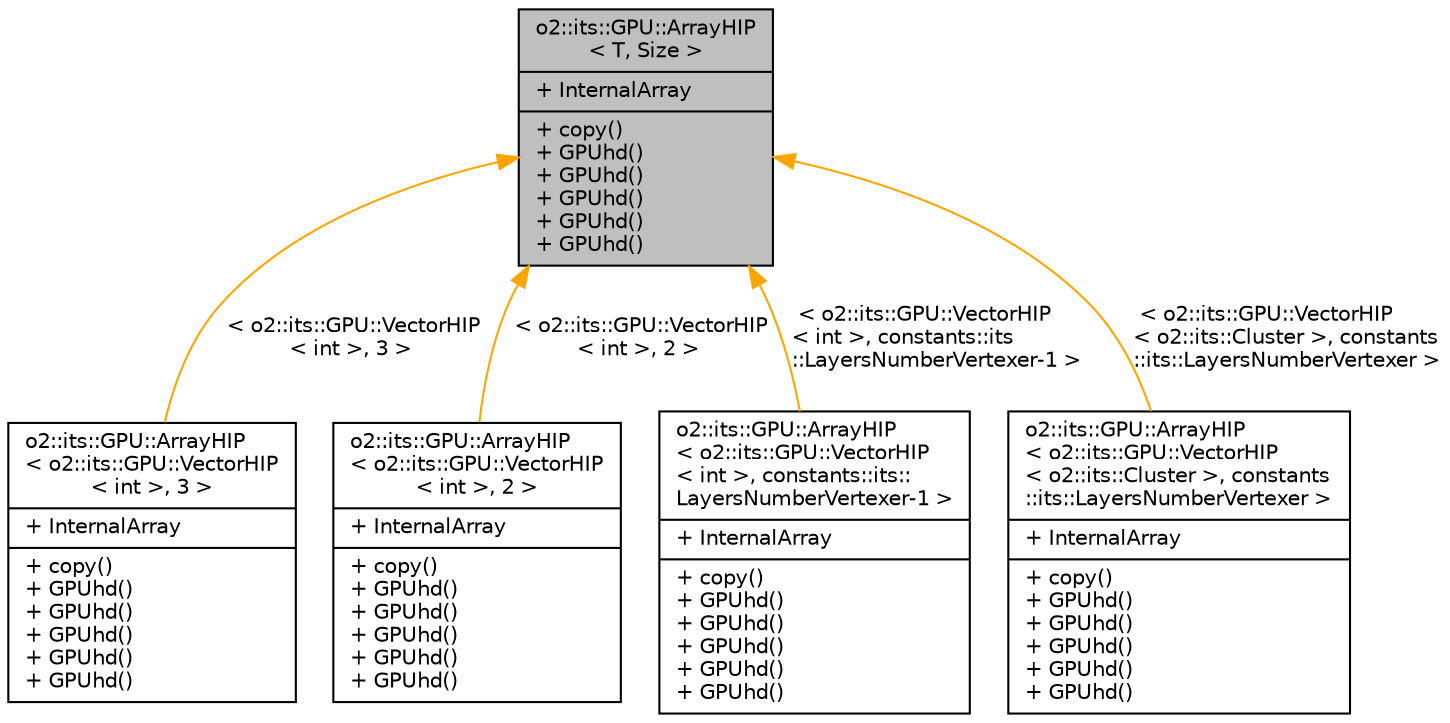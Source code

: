digraph "o2::its::GPU::ArrayHIP&lt; T, Size &gt;"
{
 // INTERACTIVE_SVG=YES
  bgcolor="transparent";
  edge [fontname="Helvetica",fontsize="10",labelfontname="Helvetica",labelfontsize="10"];
  node [fontname="Helvetica",fontsize="10",shape=record];
  Node1 [label="{o2::its::GPU::ArrayHIP\l\< T, Size \>\n|+ InternalArray\l|+ copy()\l+ GPUhd()\l+ GPUhd()\l+ GPUhd()\l+ GPUhd()\l+ GPUhd()\l}",height=0.2,width=0.4,color="black", fillcolor="grey75", style="filled", fontcolor="black"];
  Node1 -> Node2 [dir="back",color="orange",fontsize="10",style="solid",label=" \< o2::its::GPU::VectorHIP\l\< int \>, 3 \>" ,fontname="Helvetica"];
  Node2 [label="{o2::its::GPU::ArrayHIP\l\< o2::its::GPU::VectorHIP\l\< int \>, 3 \>\n|+ InternalArray\l|+ copy()\l+ GPUhd()\l+ GPUhd()\l+ GPUhd()\l+ GPUhd()\l+ GPUhd()\l}",height=0.2,width=0.4,color="black",URL="$dd/da6/structo2_1_1its_1_1GPU_1_1ArrayHIP.html"];
  Node1 -> Node3 [dir="back",color="orange",fontsize="10",style="solid",label=" \< o2::its::GPU::VectorHIP\l\< int \>, 2 \>" ,fontname="Helvetica"];
  Node3 [label="{o2::its::GPU::ArrayHIP\l\< o2::its::GPU::VectorHIP\l\< int \>, 2 \>\n|+ InternalArray\l|+ copy()\l+ GPUhd()\l+ GPUhd()\l+ GPUhd()\l+ GPUhd()\l+ GPUhd()\l}",height=0.2,width=0.4,color="black",URL="$dd/da6/structo2_1_1its_1_1GPU_1_1ArrayHIP.html"];
  Node1 -> Node4 [dir="back",color="orange",fontsize="10",style="solid",label=" \< o2::its::GPU::VectorHIP\l\< int \>, constants::its\l::LayersNumberVertexer-1 \>" ,fontname="Helvetica"];
  Node4 [label="{o2::its::GPU::ArrayHIP\l\< o2::its::GPU::VectorHIP\l\< int \>, constants::its::\lLayersNumberVertexer-1 \>\n|+ InternalArray\l|+ copy()\l+ GPUhd()\l+ GPUhd()\l+ GPUhd()\l+ GPUhd()\l+ GPUhd()\l}",height=0.2,width=0.4,color="black",URL="$dd/da6/structo2_1_1its_1_1GPU_1_1ArrayHIP.html"];
  Node1 -> Node5 [dir="back",color="orange",fontsize="10",style="solid",label=" \< o2::its::GPU::VectorHIP\l\< o2::its::Cluster \>, constants\l::its::LayersNumberVertexer \>" ,fontname="Helvetica"];
  Node5 [label="{o2::its::GPU::ArrayHIP\l\< o2::its::GPU::VectorHIP\l\< o2::its::Cluster \>, constants\l::its::LayersNumberVertexer \>\n|+ InternalArray\l|+ copy()\l+ GPUhd()\l+ GPUhd()\l+ GPUhd()\l+ GPUhd()\l+ GPUhd()\l}",height=0.2,width=0.4,color="black",URL="$dd/da6/structo2_1_1its_1_1GPU_1_1ArrayHIP.html"];
}
